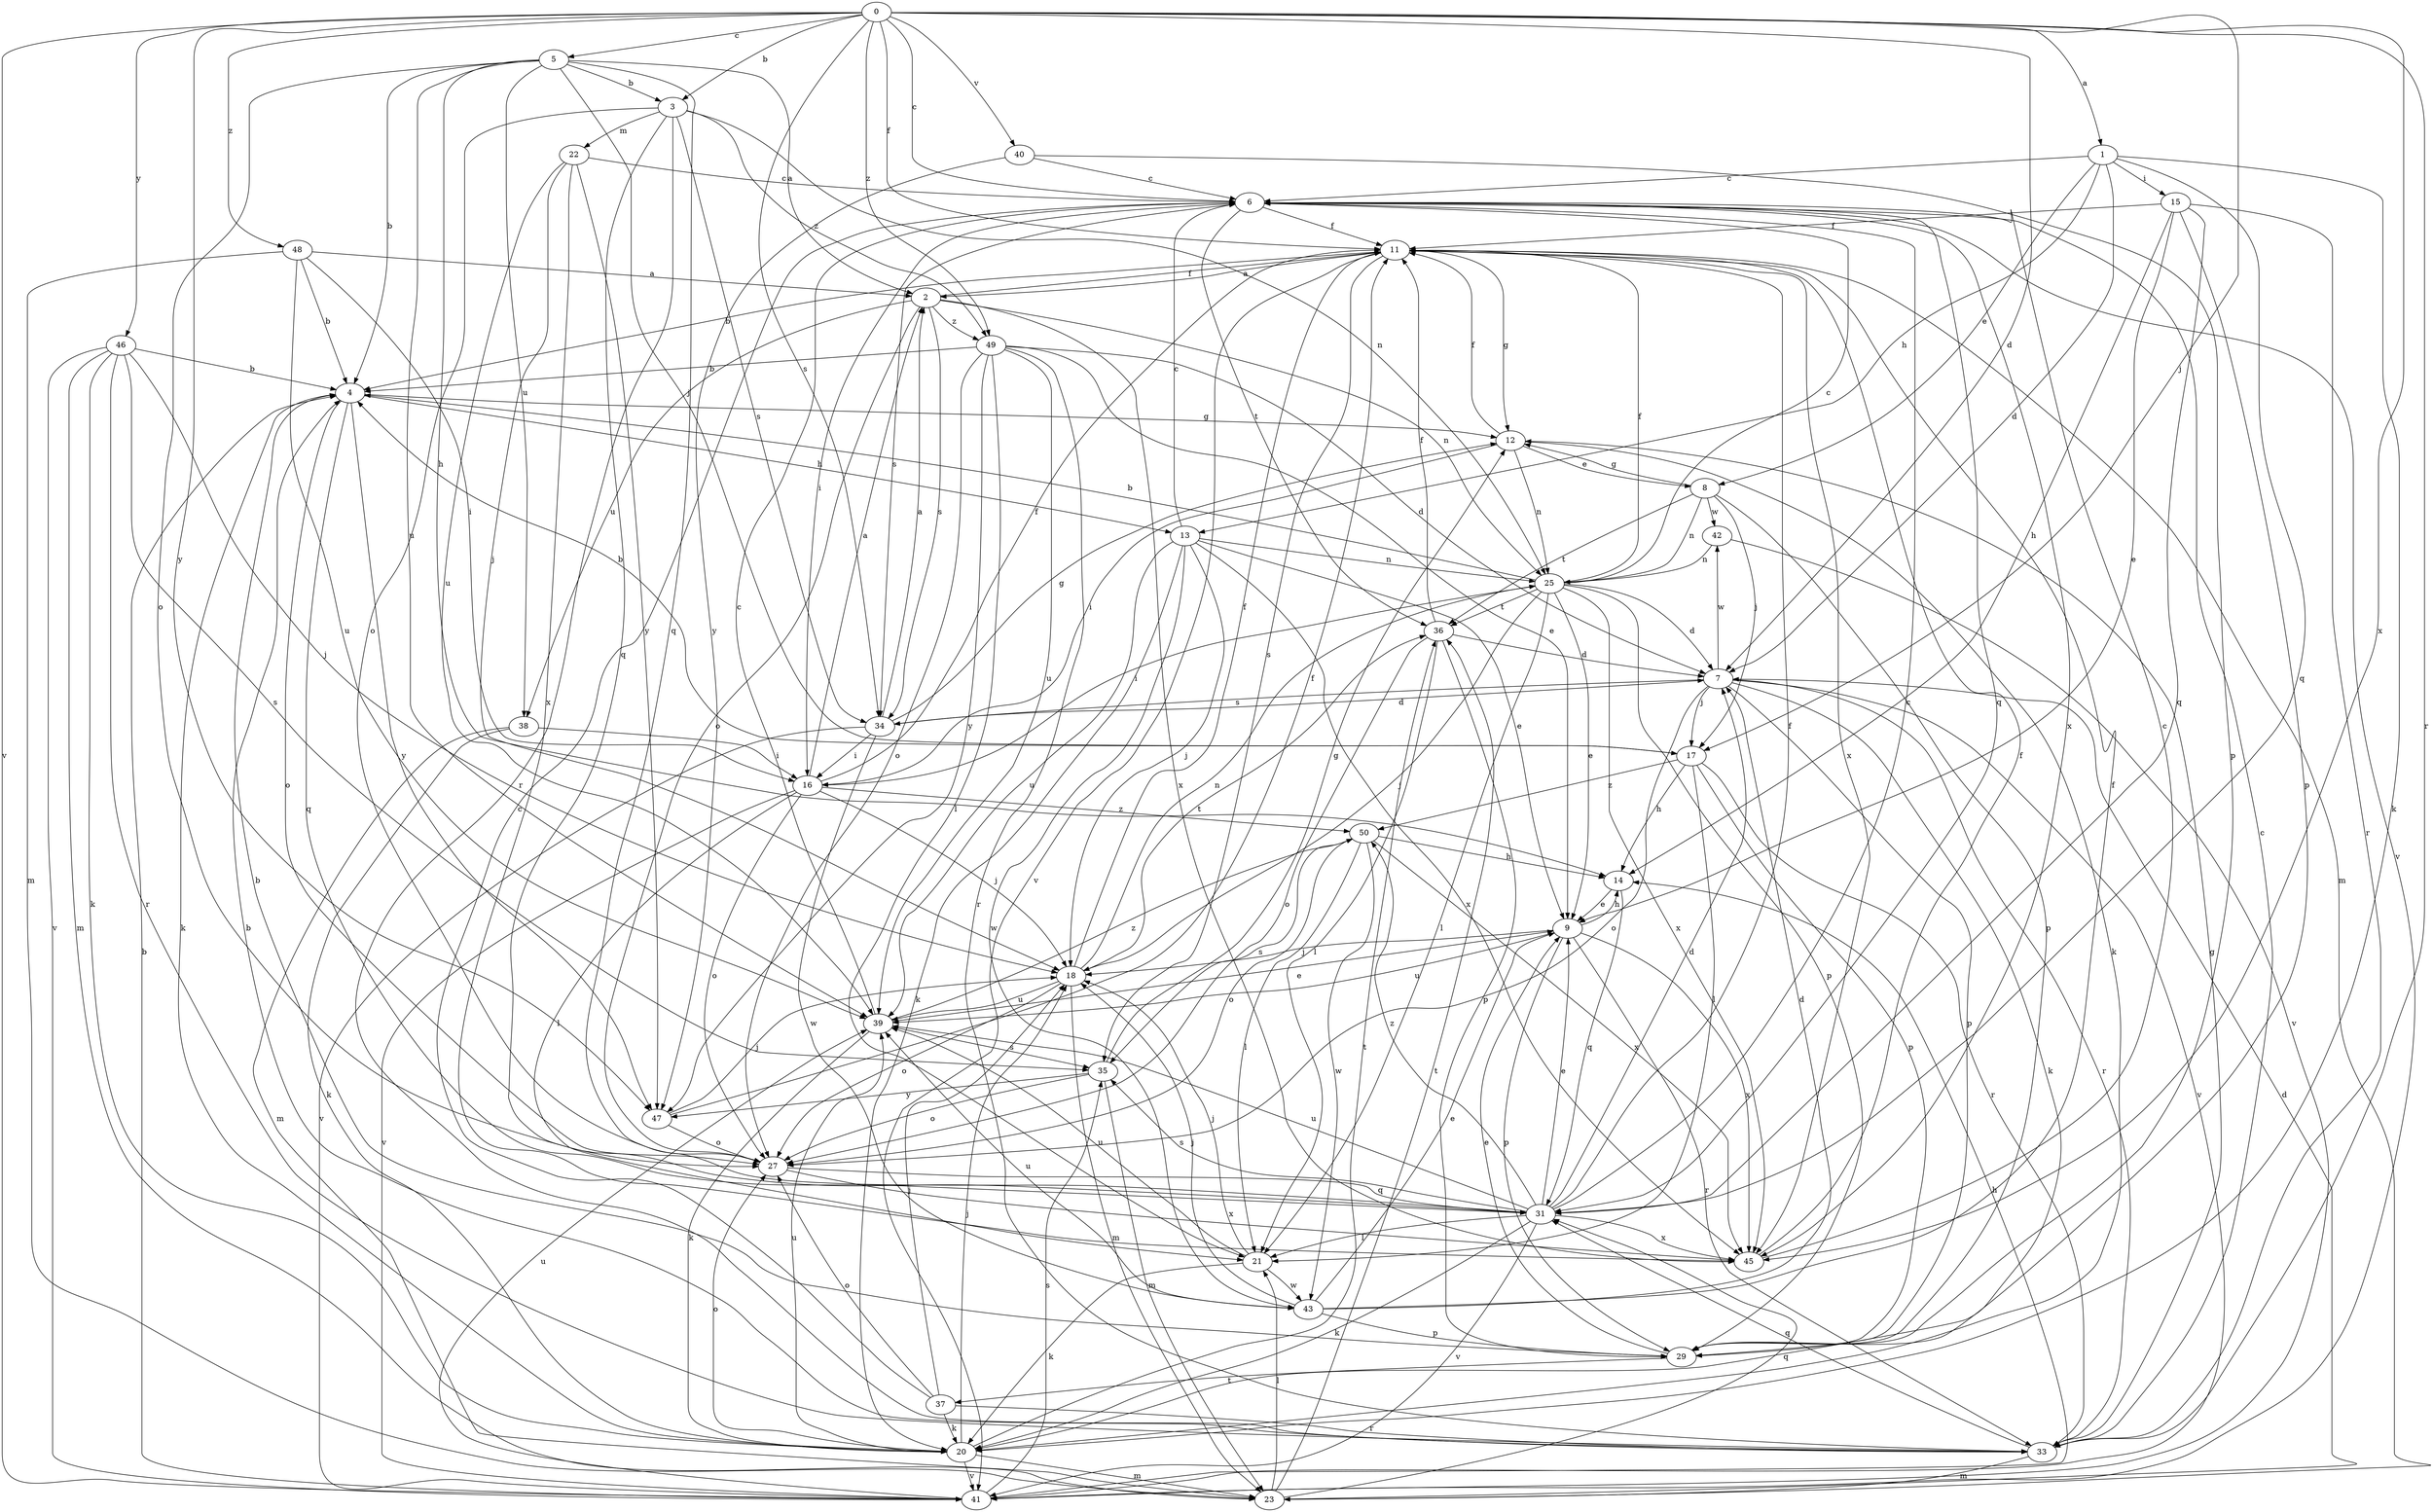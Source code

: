 strict digraph  {
0;
1;
2;
3;
4;
5;
6;
7;
8;
9;
11;
12;
13;
14;
15;
16;
17;
18;
20;
21;
22;
23;
25;
27;
29;
31;
33;
34;
35;
36;
37;
38;
39;
40;
41;
42;
43;
45;
46;
47;
48;
49;
50;
0 -> 1  [label=a];
0 -> 3  [label=b];
0 -> 5  [label=c];
0 -> 6  [label=c];
0 -> 7  [label=d];
0 -> 11  [label=f];
0 -> 17  [label=j];
0 -> 33  [label=r];
0 -> 34  [label=s];
0 -> 40  [label=v];
0 -> 41  [label=v];
0 -> 45  [label=x];
0 -> 46  [label=y];
0 -> 47  [label=y];
0 -> 48  [label=z];
0 -> 49  [label=z];
1 -> 6  [label=c];
1 -> 7  [label=d];
1 -> 8  [label=e];
1 -> 13  [label=h];
1 -> 15  [label=i];
1 -> 20  [label=k];
1 -> 31  [label=q];
2 -> 11  [label=f];
2 -> 25  [label=n];
2 -> 27  [label=o];
2 -> 34  [label=s];
2 -> 38  [label=u];
2 -> 45  [label=x];
2 -> 49  [label=z];
3 -> 22  [label=m];
3 -> 25  [label=n];
3 -> 27  [label=o];
3 -> 31  [label=q];
3 -> 33  [label=r];
3 -> 34  [label=s];
3 -> 49  [label=z];
4 -> 12  [label=g];
4 -> 13  [label=h];
4 -> 20  [label=k];
4 -> 27  [label=o];
4 -> 31  [label=q];
4 -> 47  [label=y];
5 -> 2  [label=a];
5 -> 3  [label=b];
5 -> 4  [label=b];
5 -> 14  [label=h];
5 -> 17  [label=j];
5 -> 27  [label=o];
5 -> 31  [label=q];
5 -> 38  [label=u];
5 -> 39  [label=u];
6 -> 11  [label=f];
6 -> 16  [label=i];
6 -> 31  [label=q];
6 -> 34  [label=s];
6 -> 36  [label=t];
6 -> 41  [label=v];
6 -> 45  [label=x];
7 -> 17  [label=j];
7 -> 20  [label=k];
7 -> 27  [label=o];
7 -> 29  [label=p];
7 -> 33  [label=r];
7 -> 34  [label=s];
7 -> 41  [label=v];
7 -> 42  [label=w];
8 -> 12  [label=g];
8 -> 17  [label=j];
8 -> 25  [label=n];
8 -> 29  [label=p];
8 -> 36  [label=t];
8 -> 42  [label=w];
9 -> 14  [label=h];
9 -> 18  [label=j];
9 -> 29  [label=p];
9 -> 33  [label=r];
9 -> 39  [label=u];
9 -> 45  [label=x];
11 -> 2  [label=a];
11 -> 4  [label=b];
11 -> 12  [label=g];
11 -> 23  [label=m];
11 -> 35  [label=s];
11 -> 41  [label=v];
11 -> 45  [label=x];
12 -> 8  [label=e];
12 -> 11  [label=f];
12 -> 16  [label=i];
12 -> 20  [label=k];
12 -> 25  [label=n];
13 -> 6  [label=c];
13 -> 9  [label=e];
13 -> 18  [label=j];
13 -> 20  [label=k];
13 -> 25  [label=n];
13 -> 39  [label=u];
13 -> 43  [label=w];
13 -> 45  [label=x];
14 -> 9  [label=e];
14 -> 31  [label=q];
15 -> 9  [label=e];
15 -> 11  [label=f];
15 -> 14  [label=h];
15 -> 29  [label=p];
15 -> 31  [label=q];
15 -> 33  [label=r];
16 -> 2  [label=a];
16 -> 11  [label=f];
16 -> 18  [label=j];
16 -> 21  [label=l];
16 -> 27  [label=o];
16 -> 41  [label=v];
16 -> 50  [label=z];
17 -> 4  [label=b];
17 -> 14  [label=h];
17 -> 21  [label=l];
17 -> 29  [label=p];
17 -> 33  [label=r];
17 -> 50  [label=z];
18 -> 11  [label=f];
18 -> 23  [label=m];
18 -> 25  [label=n];
18 -> 27  [label=o];
18 -> 36  [label=t];
18 -> 39  [label=u];
20 -> 18  [label=j];
20 -> 23  [label=m];
20 -> 27  [label=o];
20 -> 36  [label=t];
20 -> 39  [label=u];
20 -> 41  [label=v];
21 -> 18  [label=j];
21 -> 20  [label=k];
21 -> 39  [label=u];
21 -> 43  [label=w];
22 -> 6  [label=c];
22 -> 18  [label=j];
22 -> 39  [label=u];
22 -> 45  [label=x];
22 -> 47  [label=y];
23 -> 7  [label=d];
23 -> 21  [label=l];
23 -> 31  [label=q];
23 -> 36  [label=t];
25 -> 4  [label=b];
25 -> 6  [label=c];
25 -> 7  [label=d];
25 -> 9  [label=e];
25 -> 11  [label=f];
25 -> 16  [label=i];
25 -> 18  [label=j];
25 -> 21  [label=l];
25 -> 29  [label=p];
25 -> 36  [label=t];
25 -> 45  [label=x];
27 -> 31  [label=q];
27 -> 45  [label=x];
29 -> 4  [label=b];
29 -> 9  [label=e];
29 -> 37  [label=t];
31 -> 6  [label=c];
31 -> 7  [label=d];
31 -> 9  [label=e];
31 -> 11  [label=f];
31 -> 20  [label=k];
31 -> 21  [label=l];
31 -> 35  [label=s];
31 -> 39  [label=u];
31 -> 41  [label=v];
31 -> 45  [label=x];
31 -> 50  [label=z];
33 -> 4  [label=b];
33 -> 6  [label=c];
33 -> 12  [label=g];
33 -> 23  [label=m];
33 -> 31  [label=q];
34 -> 2  [label=a];
34 -> 7  [label=d];
34 -> 12  [label=g];
34 -> 16  [label=i];
34 -> 41  [label=v];
34 -> 43  [label=w];
35 -> 12  [label=g];
35 -> 23  [label=m];
35 -> 27  [label=o];
35 -> 47  [label=y];
36 -> 7  [label=d];
36 -> 11  [label=f];
36 -> 21  [label=l];
36 -> 27  [label=o];
36 -> 29  [label=p];
37 -> 6  [label=c];
37 -> 18  [label=j];
37 -> 20  [label=k];
37 -> 27  [label=o];
37 -> 33  [label=r];
38 -> 16  [label=i];
38 -> 20  [label=k];
38 -> 23  [label=m];
39 -> 6  [label=c];
39 -> 9  [label=e];
39 -> 20  [label=k];
39 -> 35  [label=s];
39 -> 50  [label=z];
40 -> 6  [label=c];
40 -> 29  [label=p];
40 -> 47  [label=y];
41 -> 4  [label=b];
41 -> 14  [label=h];
41 -> 35  [label=s];
41 -> 39  [label=u];
42 -> 25  [label=n];
42 -> 41  [label=v];
43 -> 7  [label=d];
43 -> 9  [label=e];
43 -> 11  [label=f];
43 -> 18  [label=j];
43 -> 29  [label=p];
43 -> 39  [label=u];
45 -> 6  [label=c];
45 -> 11  [label=f];
46 -> 4  [label=b];
46 -> 18  [label=j];
46 -> 20  [label=k];
46 -> 23  [label=m];
46 -> 33  [label=r];
46 -> 35  [label=s];
46 -> 41  [label=v];
47 -> 11  [label=f];
47 -> 18  [label=j];
47 -> 27  [label=o];
48 -> 2  [label=a];
48 -> 4  [label=b];
48 -> 16  [label=i];
48 -> 23  [label=m];
48 -> 39  [label=u];
49 -> 4  [label=b];
49 -> 7  [label=d];
49 -> 9  [label=e];
49 -> 21  [label=l];
49 -> 27  [label=o];
49 -> 33  [label=r];
49 -> 39  [label=u];
49 -> 47  [label=y];
50 -> 14  [label=h];
50 -> 21  [label=l];
50 -> 27  [label=o];
50 -> 35  [label=s];
50 -> 43  [label=w];
50 -> 45  [label=x];
}
